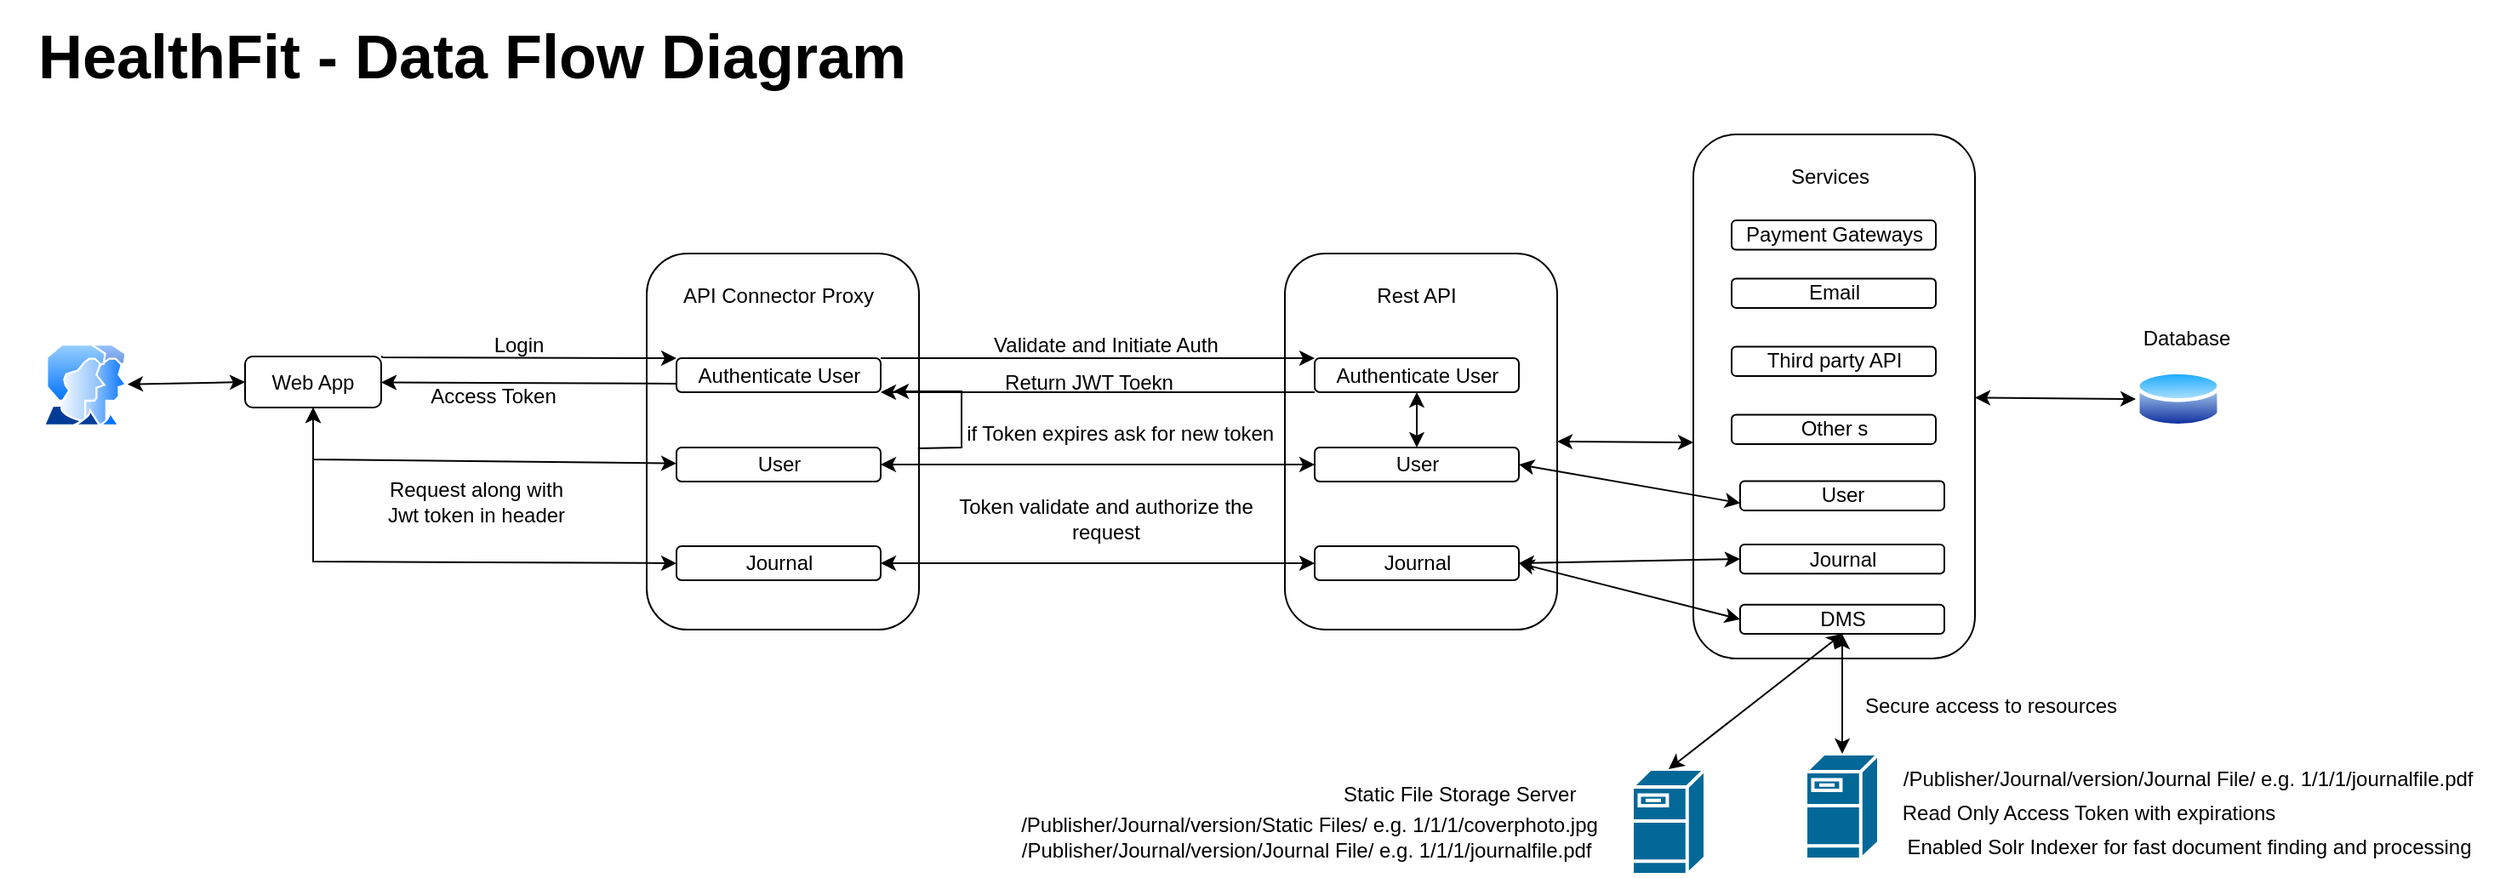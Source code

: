 <mxfile version="21.3.4" type="device">
  <diagram name="Page-1" id="NaIE0iuRqriaq7UGNfMM">
    <mxGraphModel dx="2819" dy="832" grid="1" gridSize="10" guides="1" tooltips="1" connect="1" arrows="1" fold="1" page="1" pageScale="1" pageWidth="850" pageHeight="1100" math="0" shadow="0">
      <root>
        <mxCell id="0" />
        <mxCell id="1" parent="0" />
        <mxCell id="u52zlS9aAu4xKUvh2S-K-1" value="" style="image;aspect=fixed;perimeter=ellipsePerimeter;html=1;align=center;shadow=0;dashed=0;spacingTop=3;image=img/lib/active_directory/database.svg;" parent="1" vertex="1">
          <mxGeometry x="1080" y="276" width="50" height="37" as="geometry" />
        </mxCell>
        <mxCell id="u52zlS9aAu4xKUvh2S-K-8" value="Web App" style="rounded=1;whiteSpace=wrap;html=1;" parent="1" vertex="1">
          <mxGeometry x="-31" y="269.5" width="80" height="30" as="geometry" />
        </mxCell>
        <mxCell id="u52zlS9aAu4xKUvh2S-K-30" value="Login" style="text;html=1;strokeColor=none;fillColor=none;align=center;verticalAlign=middle;whiteSpace=wrap;rounded=0;" parent="1" vertex="1">
          <mxGeometry x="100" y="248" width="60" height="30" as="geometry" />
        </mxCell>
        <mxCell id="u52zlS9aAu4xKUvh2S-K-31" value="Validate and Initiate Auth" style="text;html=1;strokeColor=none;fillColor=none;align=center;verticalAlign=middle;whiteSpace=wrap;rounded=0;" parent="1" vertex="1">
          <mxGeometry x="400" y="248" width="150" height="30" as="geometry" />
        </mxCell>
        <mxCell id="u52zlS9aAu4xKUvh2S-K-40" value="" style="group" parent="1" vertex="1" connectable="0">
          <mxGeometry x="205" y="209" width="160" height="221" as="geometry" />
        </mxCell>
        <mxCell id="u52zlS9aAu4xKUvh2S-K-9" value="" style="rounded=1;whiteSpace=wrap;html=1;" parent="u52zlS9aAu4xKUvh2S-K-40" vertex="1">
          <mxGeometry width="160" height="221" as="geometry" />
        </mxCell>
        <mxCell id="u52zlS9aAu4xKUvh2S-K-11" value="Authenticate User" style="rounded=1;whiteSpace=wrap;html=1;" parent="u52zlS9aAu4xKUvh2S-K-40" vertex="1">
          <mxGeometry x="17.5" y="61.5" width="120" height="20" as="geometry" />
        </mxCell>
        <mxCell id="u52zlS9aAu4xKUvh2S-K-12" value="User" style="rounded=1;whiteSpace=wrap;html=1;" parent="u52zlS9aAu4xKUvh2S-K-40" vertex="1">
          <mxGeometry x="17.5" y="114" width="120" height="20" as="geometry" />
        </mxCell>
        <mxCell id="u52zlS9aAu4xKUvh2S-K-13" value="Journal" style="rounded=1;whiteSpace=wrap;html=1;" parent="u52zlS9aAu4xKUvh2S-K-40" vertex="1">
          <mxGeometry x="17.5" y="172" width="120" height="20" as="geometry" />
        </mxCell>
        <mxCell id="u52zlS9aAu4xKUvh2S-K-14" value="API Connector Proxy" style="text;html=1;strokeColor=none;fillColor=none;align=center;verticalAlign=middle;whiteSpace=wrap;rounded=0;" parent="u52zlS9aAu4xKUvh2S-K-40" vertex="1">
          <mxGeometry x="10" y="10" width="135" height="30" as="geometry" />
        </mxCell>
        <mxCell id="u52zlS9aAu4xKUvh2S-K-32" value="Return JWT Toekn" style="text;html=1;strokeColor=none;fillColor=none;align=center;verticalAlign=middle;whiteSpace=wrap;rounded=0;" parent="1" vertex="1">
          <mxGeometry x="410" y="269.5" width="110" height="30" as="geometry" />
        </mxCell>
        <mxCell id="u52zlS9aAu4xKUvh2S-K-34" value="Access Token" style="text;html=1;strokeColor=none;fillColor=none;align=center;verticalAlign=middle;whiteSpace=wrap;rounded=0;" parent="1" vertex="1">
          <mxGeometry x="60" y="278" width="110" height="30" as="geometry" />
        </mxCell>
        <mxCell id="u52zlS9aAu4xKUvh2S-K-38" value="Request along with Jwt token in header" style="text;html=1;strokeColor=none;fillColor=none;align=center;verticalAlign=middle;whiteSpace=wrap;rounded=0;" parent="1" vertex="1">
          <mxGeometry x="50" y="340" width="110" height="30" as="geometry" />
        </mxCell>
        <mxCell id="u52zlS9aAu4xKUvh2S-K-41" value="" style="group" parent="1" vertex="1" connectable="0">
          <mxGeometry x="580" y="209" width="160" height="221" as="geometry" />
        </mxCell>
        <mxCell id="u52zlS9aAu4xKUvh2S-K-42" value="" style="rounded=1;whiteSpace=wrap;html=1;" parent="u52zlS9aAu4xKUvh2S-K-41" vertex="1">
          <mxGeometry width="160" height="221" as="geometry" />
        </mxCell>
        <mxCell id="u52zlS9aAu4xKUvh2S-K-43" value="Authenticate User" style="rounded=1;whiteSpace=wrap;html=1;" parent="u52zlS9aAu4xKUvh2S-K-41" vertex="1">
          <mxGeometry x="17.5" y="61.5" width="120" height="20" as="geometry" />
        </mxCell>
        <mxCell id="u52zlS9aAu4xKUvh2S-K-44" value="User" style="rounded=1;whiteSpace=wrap;html=1;" parent="u52zlS9aAu4xKUvh2S-K-41" vertex="1">
          <mxGeometry x="17.5" y="114" width="120" height="20" as="geometry" />
        </mxCell>
        <mxCell id="u52zlS9aAu4xKUvh2S-K-45" value="Journal" style="rounded=1;whiteSpace=wrap;html=1;" parent="u52zlS9aAu4xKUvh2S-K-41" vertex="1">
          <mxGeometry x="17.5" y="172" width="120" height="20" as="geometry" />
        </mxCell>
        <mxCell id="u52zlS9aAu4xKUvh2S-K-46" value="Rest API" style="text;html=1;strokeColor=none;fillColor=none;align=center;verticalAlign=middle;whiteSpace=wrap;rounded=0;" parent="u52zlS9aAu4xKUvh2S-K-41" vertex="1">
          <mxGeometry x="10" y="10" width="135" height="30" as="geometry" />
        </mxCell>
        <mxCell id="dlAiq_27PdR1iwF6Q4Ge-1" value="" style="endArrow=classic;startArrow=classic;html=1;rounded=0;entryX=0.5;entryY=0;entryDx=0;entryDy=0;exitX=0.5;exitY=1;exitDx=0;exitDy=0;" parent="u52zlS9aAu4xKUvh2S-K-41" source="u52zlS9aAu4xKUvh2S-K-43" target="u52zlS9aAu4xKUvh2S-K-44" edge="1">
          <mxGeometry width="50" height="50" relative="1" as="geometry">
            <mxPoint x="148" y="139" as="sourcePoint" />
            <mxPoint x="305" y="-22" as="targetPoint" />
          </mxGeometry>
        </mxCell>
        <mxCell id="u52zlS9aAu4xKUvh2S-K-50" value="" style="endArrow=classic;html=1;rounded=0;exitX=1;exitY=0;exitDx=0;exitDy=0;entryX=0;entryY=0;entryDx=0;entryDy=0;" parent="1" source="u52zlS9aAu4xKUvh2S-K-8" target="u52zlS9aAu4xKUvh2S-K-11" edge="1">
          <mxGeometry width="50" height="50" relative="1" as="geometry">
            <mxPoint x="370" y="260" as="sourcePoint" />
            <mxPoint x="420" y="210" as="targetPoint" />
            <Array as="points">
              <mxPoint x="50" y="270" />
            </Array>
          </mxGeometry>
        </mxCell>
        <mxCell id="u52zlS9aAu4xKUvh2S-K-51" value="" style="endArrow=classic;html=1;rounded=0;exitX=1;exitY=0;exitDx=0;exitDy=0;entryX=0;entryY=0;entryDx=0;entryDy=0;" parent="1" source="u52zlS9aAu4xKUvh2S-K-11" target="u52zlS9aAu4xKUvh2S-K-43" edge="1">
          <mxGeometry width="50" height="50" relative="1" as="geometry">
            <mxPoint x="370" y="278" as="sourcePoint" />
            <mxPoint x="544" y="279" as="targetPoint" />
            <Array as="points" />
          </mxGeometry>
        </mxCell>
        <mxCell id="u52zlS9aAu4xKUvh2S-K-52" value="" style="endArrow=classic;html=1;rounded=0;exitX=0;exitY=1;exitDx=0;exitDy=0;entryX=1;entryY=1;entryDx=0;entryDy=0;" parent="1" source="u52zlS9aAu4xKUvh2S-K-43" target="u52zlS9aAu4xKUvh2S-K-11" edge="1">
          <mxGeometry width="50" height="50" relative="1" as="geometry">
            <mxPoint x="50" y="390" as="sourcePoint" />
            <mxPoint x="100" y="340" as="targetPoint" />
          </mxGeometry>
        </mxCell>
        <mxCell id="u52zlS9aAu4xKUvh2S-K-53" value="" style="endArrow=classic;html=1;rounded=0;exitX=0;exitY=0.75;exitDx=0;exitDy=0;" parent="1" source="u52zlS9aAu4xKUvh2S-K-11" target="u52zlS9aAu4xKUvh2S-K-8" edge="1">
          <mxGeometry width="50" height="50" relative="1" as="geometry">
            <mxPoint x="360" y="300" as="sourcePoint" />
            <mxPoint x="50" y="286" as="targetPoint" />
          </mxGeometry>
        </mxCell>
        <mxCell id="u52zlS9aAu4xKUvh2S-K-56" value="" style="endArrow=classic;startArrow=classic;html=1;rounded=0;exitX=0.5;exitY=1;exitDx=0;exitDy=0;" parent="1" source="u52zlS9aAu4xKUvh2S-K-8" target="u52zlS9aAu4xKUvh2S-K-12" edge="1">
          <mxGeometry width="50" height="50" relative="1" as="geometry">
            <mxPoint x="60" y="410" as="sourcePoint" />
            <mxPoint x="110" y="360" as="targetPoint" />
            <Array as="points">
              <mxPoint x="9" y="330" />
            </Array>
          </mxGeometry>
        </mxCell>
        <mxCell id="u52zlS9aAu4xKUvh2S-K-57" value="" style="endArrow=classic;startArrow=classic;html=1;rounded=0;exitX=0.5;exitY=1;exitDx=0;exitDy=0;entryX=0;entryY=0.5;entryDx=0;entryDy=0;" parent="1" source="u52zlS9aAu4xKUvh2S-K-8" target="u52zlS9aAu4xKUvh2S-K-13" edge="1">
          <mxGeometry width="50" height="50" relative="1" as="geometry">
            <mxPoint x="20" y="420" as="sourcePoint" />
            <mxPoint x="70" y="370" as="targetPoint" />
            <Array as="points">
              <mxPoint x="9" y="390" />
            </Array>
          </mxGeometry>
        </mxCell>
        <mxCell id="u52zlS9aAu4xKUvh2S-K-58" value="" style="endArrow=classic;startArrow=classic;html=1;rounded=0;exitX=1;exitY=0.5;exitDx=0;exitDy=0;" parent="1" source="u52zlS9aAu4xKUvh2S-K-12" target="u52zlS9aAu4xKUvh2S-K-44" edge="1">
          <mxGeometry width="50" height="50" relative="1" as="geometry">
            <mxPoint x="450" y="400" as="sourcePoint" />
            <mxPoint x="500" y="350" as="targetPoint" />
          </mxGeometry>
        </mxCell>
        <mxCell id="u52zlS9aAu4xKUvh2S-K-59" value="" style="endArrow=classic;startArrow=classic;html=1;rounded=0;exitX=1;exitY=0.5;exitDx=0;exitDy=0;" parent="1" source="u52zlS9aAu4xKUvh2S-K-13" target="u52zlS9aAu4xKUvh2S-K-45" edge="1">
          <mxGeometry width="50" height="50" relative="1" as="geometry">
            <mxPoint x="353" y="390" as="sourcePoint" />
            <mxPoint x="608" y="390" as="targetPoint" />
          </mxGeometry>
        </mxCell>
        <mxCell id="u52zlS9aAu4xKUvh2S-K-60" value="Token validate and authorize the request" style="text;html=1;strokeColor=none;fillColor=none;align=center;verticalAlign=middle;whiteSpace=wrap;rounded=0;" parent="1" vertex="1">
          <mxGeometry x="380" y="350" width="190" height="30" as="geometry" />
        </mxCell>
        <mxCell id="u52zlS9aAu4xKUvh2S-K-61" value="" style="endArrow=classic;html=1;rounded=0;exitX=0.996;exitY=0.518;exitDx=0;exitDy=0;exitPerimeter=0;" parent="1" source="u52zlS9aAu4xKUvh2S-K-9" edge="1">
          <mxGeometry width="50" height="50" relative="1" as="geometry">
            <mxPoint x="420" y="360" as="sourcePoint" />
            <mxPoint x="350" y="290" as="targetPoint" />
            <Array as="points">
              <mxPoint x="390" y="323" />
              <mxPoint x="390" y="290" />
            </Array>
          </mxGeometry>
        </mxCell>
        <mxCell id="u52zlS9aAu4xKUvh2S-K-63" value="if Token expires ask for new token&amp;nbsp;" style="text;html=1;strokeColor=none;fillColor=none;align=center;verticalAlign=middle;whiteSpace=wrap;rounded=0;" parent="1" vertex="1">
          <mxGeometry x="390" y="299.5" width="190" height="30" as="geometry" />
        </mxCell>
        <mxCell id="u52zlS9aAu4xKUvh2S-K-75" value="Database" style="text;html=1;strokeColor=none;fillColor=none;align=center;verticalAlign=middle;whiteSpace=wrap;rounded=0;" parent="1" vertex="1">
          <mxGeometry x="1080" y="243.5" width="60" height="30" as="geometry" />
        </mxCell>
        <mxCell id="u52zlS9aAu4xKUvh2S-K-81" value="Static File Storage Server&amp;nbsp;" style="text;html=1;align=center;verticalAlign=middle;resizable=0;points=[];autosize=1;strokeColor=#;fillColor=none;" parent="1" vertex="1">
          <mxGeometry x="604" y="512" width="160" height="30" as="geometry" />
        </mxCell>
        <mxCell id="u52zlS9aAu4xKUvh2S-K-82" value="/Publisher/Journal/version/Static Files/ e.g. 1/1/1/coverphoto.jpg&lt;br&gt;/Publisher/Journal/version/Journal File/ e.g. 1/1/1/journalfile.pdf&amp;nbsp;" style="text;html=1;align=center;verticalAlign=middle;resizable=0;points=[];autosize=1;strokeColor=#;fillColor=none;" parent="1" vertex="1">
          <mxGeometry x="414" y="532" width="360" height="40" as="geometry" />
        </mxCell>
        <mxCell id="u52zlS9aAu4xKUvh2S-K-84" value="" style="shape=mxgraph.cisco.servers.fileserver;html=1;pointerEvents=1;dashed=0;fillColor=#036897;strokeColor=#ffffff;strokeWidth=2;verticalLabelPosition=bottom;verticalAlign=top;align=center;outlineConnect=0;" parent="1" vertex="1">
          <mxGeometry x="784" y="512" width="43" height="62" as="geometry" />
        </mxCell>
        <mxCell id="u52zlS9aAu4xKUvh2S-K-87" value="" style="endArrow=classic;startArrow=classic;html=1;rounded=0;entryX=0;entryY=0.5;entryDx=0;entryDy=0;" parent="1" source="u52zlS9aAu4xKUvh2S-K-88" target="u52zlS9aAu4xKUvh2S-K-8" edge="1">
          <mxGeometry width="50" height="50" relative="1" as="geometry">
            <mxPoint x="-101.5" y="287.5" as="sourcePoint" />
            <mxPoint x="-30" y="360" as="targetPoint" />
          </mxGeometry>
        </mxCell>
        <mxCell id="u52zlS9aAu4xKUvh2S-K-88" value="" style="image;aspect=fixed;perimeter=ellipsePerimeter;html=1;align=center;shadow=0;dashed=0;spacingTop=3;image=img/lib/active_directory/user_accounts.svg;" parent="1" vertex="1">
          <mxGeometry x="-150" y="262" width="50" height="48.5" as="geometry" />
        </mxCell>
        <mxCell id="u52zlS9aAu4xKUvh2S-K-89" value="Secure access to resources" style="text;html=1;strokeColor=none;fillColor=none;align=center;verticalAlign=middle;whiteSpace=wrap;rounded=0;" parent="1" vertex="1">
          <mxGeometry x="860" y="460" width="270" height="30" as="geometry" />
        </mxCell>
        <mxCell id="u52zlS9aAu4xKUvh2S-K-90" value="&lt;font style=&quot;font-size: 36px;&quot;&gt;HealthFit - Data Flow Diagram&lt;/font&gt;" style="text;html=1;strokeColor=none;fillColor=none;align=center;verticalAlign=middle;whiteSpace=wrap;rounded=0;fontStyle=1" parent="1" vertex="1">
          <mxGeometry x="-174.87" y="60" width="554.87" height="65" as="geometry" />
        </mxCell>
        <mxCell id="Yp2OCDicag0yn8rFJF22-16" value="/Publisher/Journal/version/Journal File/ e.g. 1/1/1/journalfile.pdf&amp;nbsp;" style="text;html=1;align=center;verticalAlign=middle;resizable=0;points=[];autosize=1;strokeColor=#;fillColor=none;" vertex="1" parent="1">
          <mxGeometry x="932" y="503" width="360" height="30" as="geometry" />
        </mxCell>
        <mxCell id="Yp2OCDicag0yn8rFJF22-17" value="Read Only Access Token with expirations" style="text;html=1;align=center;verticalAlign=middle;resizable=0;points=[];autosize=1;strokeColor=#;fillColor=none;" vertex="1" parent="1">
          <mxGeometry x="932" y="523" width="240" height="30" as="geometry" />
        </mxCell>
        <mxCell id="Yp2OCDicag0yn8rFJF22-18" value="Enabled Solr Indexer for fast document finding and processing" style="text;html=1;align=center;verticalAlign=middle;resizable=0;points=[];autosize=1;strokeColor=#;fillColor=none;" vertex="1" parent="1">
          <mxGeometry x="930.5" y="543" width="360" height="30" as="geometry" />
        </mxCell>
        <mxCell id="Yp2OCDicag0yn8rFJF22-19" value="" style="shape=mxgraph.cisco.servers.fileserver;html=1;pointerEvents=1;dashed=0;fillColor=#036897;strokeColor=#ffffff;strokeWidth=2;verticalLabelPosition=bottom;verticalAlign=top;align=center;outlineConnect=0;" vertex="1" parent="1">
          <mxGeometry x="886" y="503" width="43" height="62" as="geometry" />
        </mxCell>
        <mxCell id="Yp2OCDicag0yn8rFJF22-30" value="" style="group" vertex="1" connectable="0" parent="1">
          <mxGeometry x="820" y="139.05" width="165.5" height="307.9" as="geometry" />
        </mxCell>
        <mxCell id="u52zlS9aAu4xKUvh2S-K-65" value="" style="rounded=1;whiteSpace=wrap;html=1;" parent="Yp2OCDicag0yn8rFJF22-30" vertex="1">
          <mxGeometry width="165.5" height="307.9" as="geometry" />
        </mxCell>
        <mxCell id="Yp2OCDicag0yn8rFJF22-21" value="Services" style="text;html=1;strokeColor=none;fillColor=none;align=center;verticalAlign=middle;whiteSpace=wrap;rounded=0;" vertex="1" parent="Yp2OCDicag0yn8rFJF22-30">
          <mxGeometry x="12.5" y="11.707" width="135" height="25.792" as="geometry" />
        </mxCell>
        <mxCell id="Yp2OCDicag0yn8rFJF22-22" value="Payment Gateways" style="rounded=1;whiteSpace=wrap;html=1;" vertex="1" parent="Yp2OCDicag0yn8rFJF22-30">
          <mxGeometry x="22.5" y="50.498" width="120" height="17.195" as="geometry" />
        </mxCell>
        <mxCell id="Yp2OCDicag0yn8rFJF22-23" value="Email" style="rounded=1;whiteSpace=wrap;html=1;" vertex="1" parent="Yp2OCDicag0yn8rFJF22-30">
          <mxGeometry x="22.5" y="84.712" width="120" height="17.195" as="geometry" />
        </mxCell>
        <mxCell id="Yp2OCDicag0yn8rFJF22-24" value="Third party API" style="rounded=1;whiteSpace=wrap;html=1;" vertex="1" parent="Yp2OCDicag0yn8rFJF22-30">
          <mxGeometry x="22.5" y="124.712" width="120" height="17.195" as="geometry" />
        </mxCell>
        <mxCell id="Yp2OCDicag0yn8rFJF22-25" value="Other s" style="rounded=1;whiteSpace=wrap;html=1;" vertex="1" parent="Yp2OCDicag0yn8rFJF22-30">
          <mxGeometry x="22.5" y="164.712" width="120" height="17.195" as="geometry" />
        </mxCell>
        <mxCell id="Yp2OCDicag0yn8rFJF22-26" value="User" style="rounded=1;whiteSpace=wrap;html=1;" vertex="1" parent="Yp2OCDicag0yn8rFJF22-30">
          <mxGeometry x="27.5" y="203.708" width="120" height="17.195" as="geometry" />
        </mxCell>
        <mxCell id="Yp2OCDicag0yn8rFJF22-28" value="Journal" style="rounded=1;whiteSpace=wrap;html=1;" vertex="1" parent="Yp2OCDicag0yn8rFJF22-30">
          <mxGeometry x="27.5" y="240.902" width="120" height="17.195" as="geometry" />
        </mxCell>
        <mxCell id="Yp2OCDicag0yn8rFJF22-29" value="DMS" style="rounded=1;whiteSpace=wrap;html=1;" vertex="1" parent="Yp2OCDicag0yn8rFJF22-30">
          <mxGeometry x="27.5" y="276.302" width="120" height="17.195" as="geometry" />
        </mxCell>
        <mxCell id="Yp2OCDicag0yn8rFJF22-31" value="" style="endArrow=classic;startArrow=classic;html=1;rounded=0;exitX=1;exitY=0.5;exitDx=0;exitDy=0;entryX=0;entryY=0.5;entryDx=0;entryDy=0;" edge="1" parent="1" source="u52zlS9aAu4xKUvh2S-K-45" target="Yp2OCDicag0yn8rFJF22-28">
          <mxGeometry width="50" height="50" relative="1" as="geometry">
            <mxPoint x="754" y="491" as="sourcePoint" />
            <mxPoint x="1009" y="491" as="targetPoint" />
          </mxGeometry>
        </mxCell>
        <mxCell id="Yp2OCDicag0yn8rFJF22-32" value="" style="endArrow=classic;startArrow=classic;html=1;rounded=0;exitX=1;exitY=0.5;exitDx=0;exitDy=0;entryX=0;entryY=0.5;entryDx=0;entryDy=0;" edge="1" parent="1" source="u52zlS9aAu4xKUvh2S-K-45" target="Yp2OCDicag0yn8rFJF22-29">
          <mxGeometry width="50" height="50" relative="1" as="geometry">
            <mxPoint x="775.25" y="491" as="sourcePoint" />
            <mxPoint x="1030.25" y="491" as="targetPoint" />
          </mxGeometry>
        </mxCell>
        <mxCell id="Yp2OCDicag0yn8rFJF22-33" value="" style="endArrow=classic;startArrow=classic;html=1;rounded=0;exitX=1;exitY=0.5;exitDx=0;exitDy=0;entryX=0;entryY=0.75;entryDx=0;entryDy=0;" edge="1" parent="1" source="u52zlS9aAu4xKUvh2S-K-44" target="Yp2OCDicag0yn8rFJF22-26">
          <mxGeometry width="50" height="50" relative="1" as="geometry">
            <mxPoint x="790" y="470" as="sourcePoint" />
            <mxPoint x="1045" y="470" as="targetPoint" />
          </mxGeometry>
        </mxCell>
        <mxCell id="Yp2OCDicag0yn8rFJF22-34" value="" style="endArrow=classic;startArrow=classic;html=1;rounded=0;exitX=0.5;exitY=0;exitDx=0;exitDy=0;entryX=0.5;entryY=1;entryDx=0;entryDy=0;exitPerimeter=0;" edge="1" parent="1" source="u52zlS9aAu4xKUvh2S-K-84" target="Yp2OCDicag0yn8rFJF22-29">
          <mxGeometry width="50" height="50" relative="1" as="geometry">
            <mxPoint x="450" y="470" as="sourcePoint" />
            <mxPoint x="705" y="470" as="targetPoint" />
          </mxGeometry>
        </mxCell>
        <mxCell id="Yp2OCDicag0yn8rFJF22-35" value="" style="endArrow=classic;startArrow=classic;html=1;rounded=0;exitX=0.5;exitY=0;exitDx=0;exitDy=0;entryX=0.5;entryY=1;entryDx=0;entryDy=0;exitPerimeter=0;" edge="1" parent="1" source="Yp2OCDicag0yn8rFJF22-19" target="Yp2OCDicag0yn8rFJF22-29">
          <mxGeometry width="50" height="50" relative="1" as="geometry">
            <mxPoint x="495" y="470" as="sourcePoint" />
            <mxPoint x="750" y="470" as="targetPoint" />
          </mxGeometry>
        </mxCell>
        <mxCell id="Yp2OCDicag0yn8rFJF22-36" value="" style="endArrow=classic;startArrow=classic;html=1;rounded=0;entryX=0;entryY=0.5;entryDx=0;entryDy=0;" edge="1" parent="1" source="u52zlS9aAu4xKUvh2S-K-65" target="u52zlS9aAu4xKUvh2S-K-1">
          <mxGeometry width="50" height="50" relative="1" as="geometry">
            <mxPoint x="1140" y="380" as="sourcePoint" />
            <mxPoint x="1395" y="380" as="targetPoint" />
          </mxGeometry>
        </mxCell>
        <mxCell id="Yp2OCDicag0yn8rFJF22-37" value="" style="endArrow=classic;startArrow=classic;html=1;rounded=0;exitX=1;exitY=0.5;exitDx=0;exitDy=0;" edge="1" parent="1" source="u52zlS9aAu4xKUvh2S-K-42">
          <mxGeometry width="50" height="50" relative="1" as="geometry">
            <mxPoint x="728" y="343" as="sourcePoint" />
            <mxPoint x="820" y="320" as="targetPoint" />
          </mxGeometry>
        </mxCell>
      </root>
    </mxGraphModel>
  </diagram>
</mxfile>
